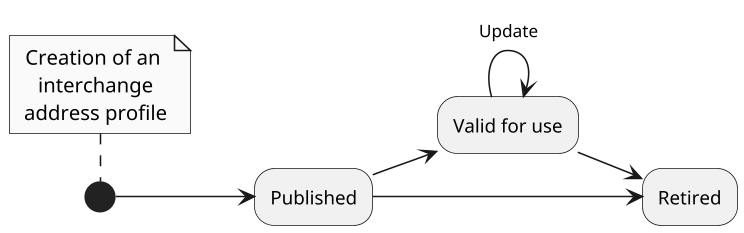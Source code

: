 @startuml AddressProfileLifeCycle
/'
Diagram:        AddressProfileLifeCycle
DateCreate:     03/05/2019
Description:    

Hystory of changes:
> DD/MM/YYYY
    - 
    - 
'/

'******* CONFIGURATION ************************************************
left to right direction
skinparam classAttributeIconSize 0
skinparam Dpi 150
skinparam Monochrome true
skinparam LineType polyline
skinparam nodesep 30
skinparam ranksep 40
hide circle
/' skinparam CircledCharacterRadius 0 '/
/' skinparam CircledCharacterFontSize 0 '/
skinparam Default {
TextAlignment center
FontName Helvetica
}
skinparam Class {
AttributeIconSize 0
BackgroundColor White
FontStyle bold
StereotypeFontSize 10
}
skinparam Rectangle {
BackgroundColor White
FontStyle bold
FontSize 11
StereotypeFontSize 10
}
skinparam Object {
BackgroundColor White
FontStyle bold
FontSize 11
StereotypeFontSize 10
}

skinparam Entity {
StereotypeFontSize 10
}

'******* STATES RELATIONS *********************************************
note top: Creation of an\n interchange\n address profile
(*) --> "Published"
--> "Valid for use"
"Published" --> "Retired"
"Valid for use" --> "Retired"
"Valid for use" -->[Update] "Valid for use"


@enduml